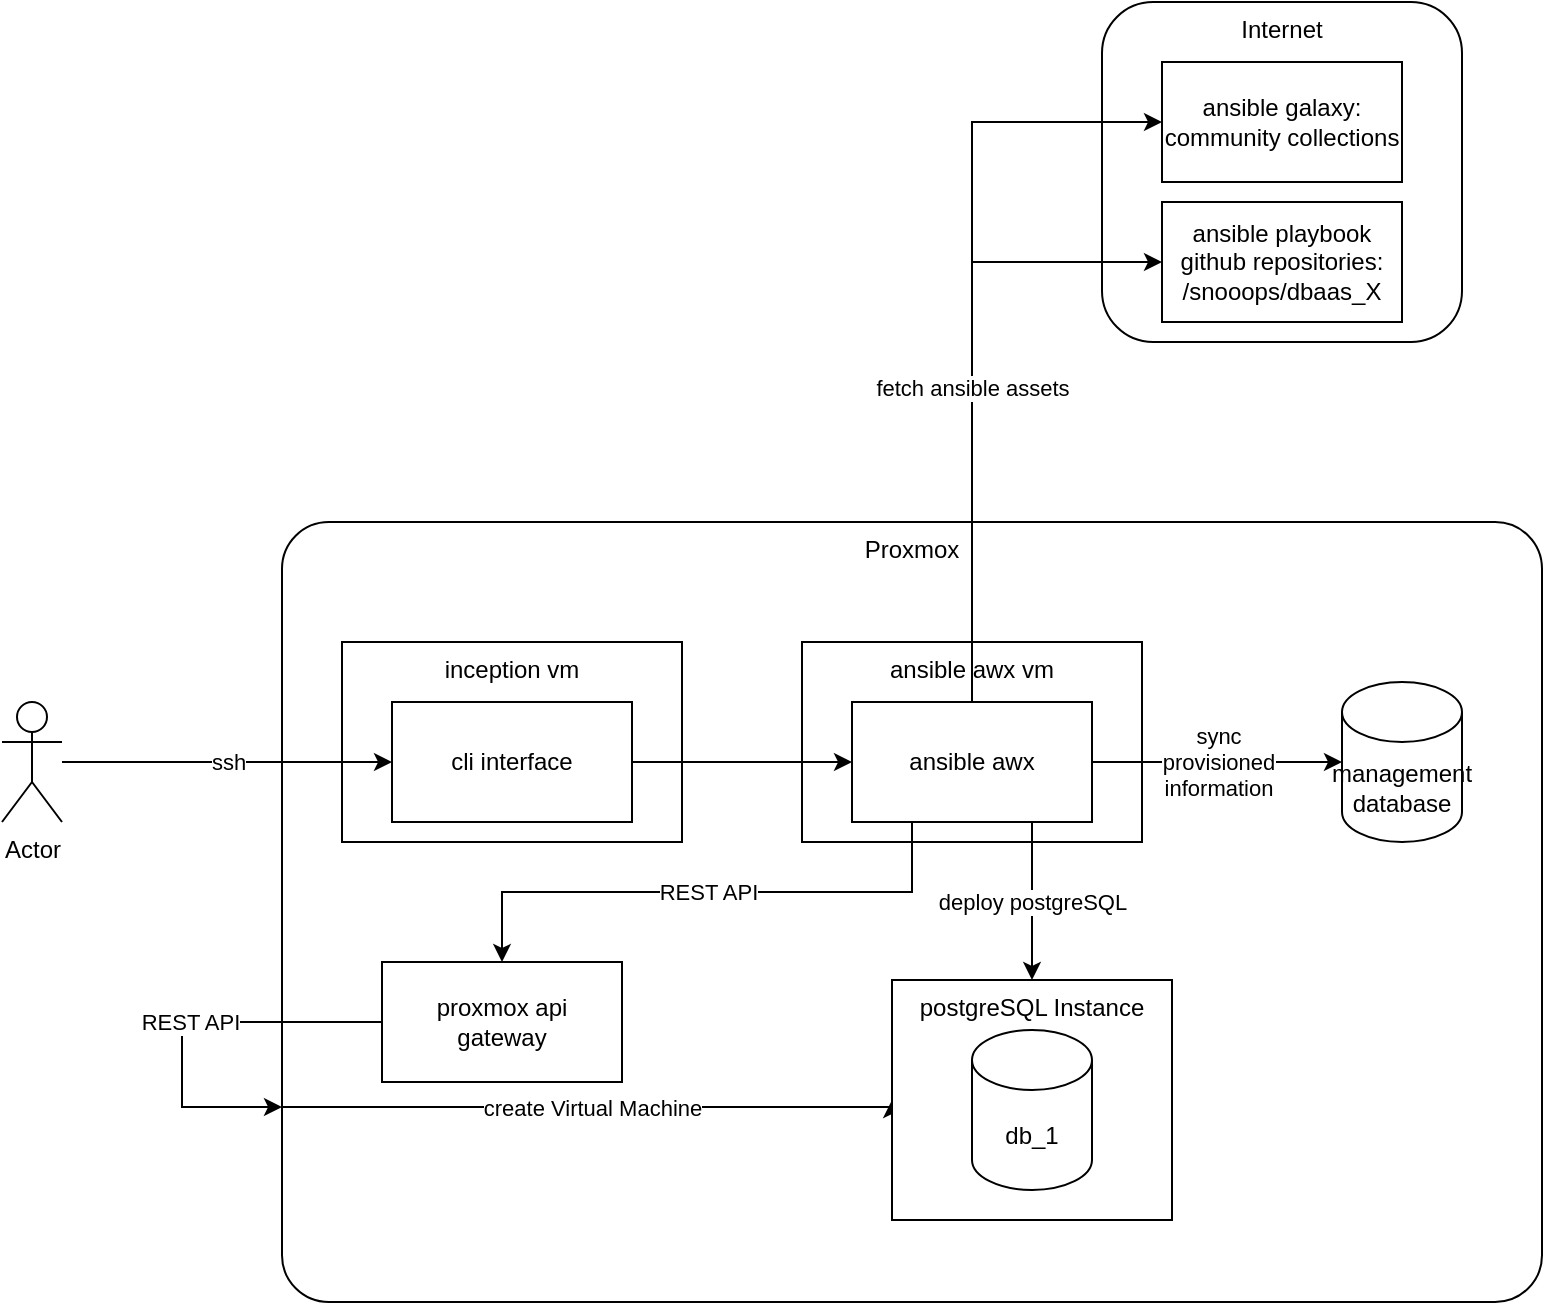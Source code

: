 <mxfile version="20.1.1" type="github">
  <diagram id="9uEO-OhBOvV5sc5r3ADp" name="Page-1">
    <mxGraphModel dx="1422" dy="780" grid="1" gridSize="10" guides="1" tooltips="1" connect="1" arrows="1" fold="1" page="1" pageScale="1" pageWidth="827" pageHeight="1169" math="0" shadow="0">
      <root>
        <mxCell id="0" />
        <mxCell id="1" parent="0" />
        <mxCell id="O03qgihGsbq_CIoBmfs9-14" value="Proxmox" style="rounded=1;whiteSpace=wrap;html=1;horizontal=1;verticalAlign=top;arcSize=6;" vertex="1" parent="1">
          <mxGeometry x="180" y="270" width="630" height="390" as="geometry" />
        </mxCell>
        <mxCell id="O03qgihGsbq_CIoBmfs9-28" value="create Virtual Machine" style="edgeStyle=orthogonalEdgeStyle;rounded=0;orthogonalLoop=1;jettySize=auto;html=1;exitX=0;exitY=0.75;exitDx=0;exitDy=0;entryX=0;entryY=0.5;entryDx=0;entryDy=0;" edge="1" parent="1" source="O03qgihGsbq_CIoBmfs9-14" target="O03qgihGsbq_CIoBmfs9-24">
          <mxGeometry relative="1" as="geometry">
            <Array as="points">
              <mxPoint x="485" y="563" />
            </Array>
          </mxGeometry>
        </mxCell>
        <mxCell id="O03qgihGsbq_CIoBmfs9-15" value="Internet" style="rounded=1;whiteSpace=wrap;html=1;verticalAlign=top;" vertex="1" parent="1">
          <mxGeometry x="590" y="10" width="180" height="170" as="geometry" />
        </mxCell>
        <mxCell id="O03qgihGsbq_CIoBmfs9-13" value="ansible awx vm" style="rounded=0;whiteSpace=wrap;html=1;horizontal=1;verticalAlign=top;" vertex="1" parent="1">
          <mxGeometry x="440" y="330" width="170" height="100" as="geometry" />
        </mxCell>
        <mxCell id="O03qgihGsbq_CIoBmfs9-2" value="&lt;div&gt;ansible playbook&lt;br&gt;&lt;/div&gt;&lt;div&gt;github repositories:&lt;/div&gt;&lt;div&gt;/snooops/dbaas_X&lt;br&gt;&lt;/div&gt;" style="rounded=0;whiteSpace=wrap;html=1;" vertex="1" parent="1">
          <mxGeometry x="620" y="110" width="120" height="60" as="geometry" />
        </mxCell>
        <mxCell id="O03qgihGsbq_CIoBmfs9-5" value="Actor" style="shape=umlActor;verticalLabelPosition=bottom;verticalAlign=top;html=1;outlineConnect=0;" vertex="1" parent="1">
          <mxGeometry x="40" y="360" width="30" height="60" as="geometry" />
        </mxCell>
        <mxCell id="O03qgihGsbq_CIoBmfs9-7" value="inception vm" style="rounded=0;whiteSpace=wrap;html=1;horizontal=1;verticalAlign=top;" vertex="1" parent="1">
          <mxGeometry x="210" y="330" width="170" height="100" as="geometry" />
        </mxCell>
        <mxCell id="O03qgihGsbq_CIoBmfs9-11" style="edgeStyle=orthogonalEdgeStyle;rounded=0;orthogonalLoop=1;jettySize=auto;html=1;exitX=1;exitY=0.5;exitDx=0;exitDy=0;entryX=0;entryY=0.5;entryDx=0;entryDy=0;" edge="1" parent="1" source="O03qgihGsbq_CIoBmfs9-6" target="O03qgihGsbq_CIoBmfs9-1">
          <mxGeometry relative="1" as="geometry" />
        </mxCell>
        <mxCell id="O03qgihGsbq_CIoBmfs9-6" value="cli interface" style="rounded=0;whiteSpace=wrap;html=1;" vertex="1" parent="1">
          <mxGeometry x="235" y="360" width="120" height="60" as="geometry" />
        </mxCell>
        <mxCell id="O03qgihGsbq_CIoBmfs9-8" value="ssh" style="edgeStyle=orthogonalEdgeStyle;rounded=0;orthogonalLoop=1;jettySize=auto;html=1;entryX=0;entryY=0.5;entryDx=0;entryDy=0;" edge="1" parent="1" source="O03qgihGsbq_CIoBmfs9-5" target="O03qgihGsbq_CIoBmfs9-6">
          <mxGeometry relative="1" as="geometry" />
        </mxCell>
        <mxCell id="O03qgihGsbq_CIoBmfs9-17" style="edgeStyle=orthogonalEdgeStyle;rounded=0;orthogonalLoop=1;jettySize=auto;html=1;entryX=0;entryY=0.5;entryDx=0;entryDy=0;exitX=0.5;exitY=0;exitDx=0;exitDy=0;" edge="1" parent="1" source="O03qgihGsbq_CIoBmfs9-1" target="O03qgihGsbq_CIoBmfs9-16">
          <mxGeometry relative="1" as="geometry" />
        </mxCell>
        <mxCell id="O03qgihGsbq_CIoBmfs9-20" value="&lt;div&gt;sync&lt;/div&gt;&lt;div&gt;provisioned&lt;/div&gt;&lt;div&gt;information&lt;br&gt;&lt;/div&gt;" style="edgeStyle=orthogonalEdgeStyle;rounded=0;orthogonalLoop=1;jettySize=auto;html=1;exitX=1;exitY=0.5;exitDx=0;exitDy=0;entryX=0;entryY=0.5;entryDx=0;entryDy=0;entryPerimeter=0;" edge="1" parent="1" source="O03qgihGsbq_CIoBmfs9-1" target="O03qgihGsbq_CIoBmfs9-19">
          <mxGeometry relative="1" as="geometry" />
        </mxCell>
        <mxCell id="O03qgihGsbq_CIoBmfs9-23" value="REST API " style="edgeStyle=orthogonalEdgeStyle;rounded=0;orthogonalLoop=1;jettySize=auto;html=1;exitX=0.25;exitY=1;exitDx=0;exitDy=0;" edge="1" parent="1" source="O03qgihGsbq_CIoBmfs9-1" target="O03qgihGsbq_CIoBmfs9-18">
          <mxGeometry relative="1" as="geometry" />
        </mxCell>
        <mxCell id="O03qgihGsbq_CIoBmfs9-29" value="deploy postgreSQL" style="edgeStyle=orthogonalEdgeStyle;rounded=0;orthogonalLoop=1;jettySize=auto;html=1;exitX=0.75;exitY=1;exitDx=0;exitDy=0;entryX=0.5;entryY=0;entryDx=0;entryDy=0;" edge="1" parent="1" source="O03qgihGsbq_CIoBmfs9-1" target="O03qgihGsbq_CIoBmfs9-24">
          <mxGeometry relative="1" as="geometry" />
        </mxCell>
        <mxCell id="O03qgihGsbq_CIoBmfs9-1" value="ansible awx" style="rounded=0;whiteSpace=wrap;html=1;" vertex="1" parent="1">
          <mxGeometry x="465" y="360" width="120" height="60" as="geometry" />
        </mxCell>
        <mxCell id="O03qgihGsbq_CIoBmfs9-4" value="fetch ansible assets" style="edgeStyle=orthogonalEdgeStyle;rounded=0;orthogonalLoop=1;jettySize=auto;html=1;exitX=0.5;exitY=0;exitDx=0;exitDy=0;entryX=0;entryY=0.5;entryDx=0;entryDy=0;" edge="1" parent="1" source="O03qgihGsbq_CIoBmfs9-1" target="O03qgihGsbq_CIoBmfs9-2">
          <mxGeometry relative="1" as="geometry" />
        </mxCell>
        <mxCell id="O03qgihGsbq_CIoBmfs9-16" value="&lt;div&gt;ansible galaxy:&lt;/div&gt;&lt;div&gt;community collections&lt;br&gt;&lt;/div&gt;" style="rounded=0;whiteSpace=wrap;html=1;" vertex="1" parent="1">
          <mxGeometry x="620" y="40" width="120" height="60" as="geometry" />
        </mxCell>
        <mxCell id="O03qgihGsbq_CIoBmfs9-22" value="REST API" style="edgeStyle=orthogonalEdgeStyle;rounded=0;orthogonalLoop=1;jettySize=auto;html=1;exitX=0;exitY=0.5;exitDx=0;exitDy=0;entryX=0;entryY=0.75;entryDx=0;entryDy=0;" edge="1" parent="1" source="O03qgihGsbq_CIoBmfs9-18" target="O03qgihGsbq_CIoBmfs9-14">
          <mxGeometry relative="1" as="geometry">
            <Array as="points">
              <mxPoint x="130" y="520" />
              <mxPoint x="130" y="563" />
            </Array>
          </mxGeometry>
        </mxCell>
        <mxCell id="O03qgihGsbq_CIoBmfs9-18" value="&lt;div&gt;proxmox api&lt;/div&gt;&lt;div&gt;gateway&lt;br&gt;&lt;/div&gt;" style="rounded=0;whiteSpace=wrap;html=1;" vertex="1" parent="1">
          <mxGeometry x="230" y="490" width="120" height="60" as="geometry" />
        </mxCell>
        <mxCell id="O03qgihGsbq_CIoBmfs9-19" value="&lt;div&gt;management&lt;/div&gt;&lt;div&gt;database&lt;br&gt;&lt;/div&gt;" style="shape=cylinder3;whiteSpace=wrap;html=1;boundedLbl=1;backgroundOutline=1;size=15;" vertex="1" parent="1">
          <mxGeometry x="710" y="350" width="60" height="80" as="geometry" />
        </mxCell>
        <mxCell id="O03qgihGsbq_CIoBmfs9-24" value="postgreSQL Instance" style="rounded=0;whiteSpace=wrap;html=1;verticalAlign=top;" vertex="1" parent="1">
          <mxGeometry x="485" y="499" width="140" height="120" as="geometry" />
        </mxCell>
        <mxCell id="O03qgihGsbq_CIoBmfs9-25" value="db_1" style="shape=cylinder3;whiteSpace=wrap;html=1;boundedLbl=1;backgroundOutline=1;size=15;" vertex="1" parent="1">
          <mxGeometry x="525" y="524" width="60" height="80" as="geometry" />
        </mxCell>
      </root>
    </mxGraphModel>
  </diagram>
</mxfile>
